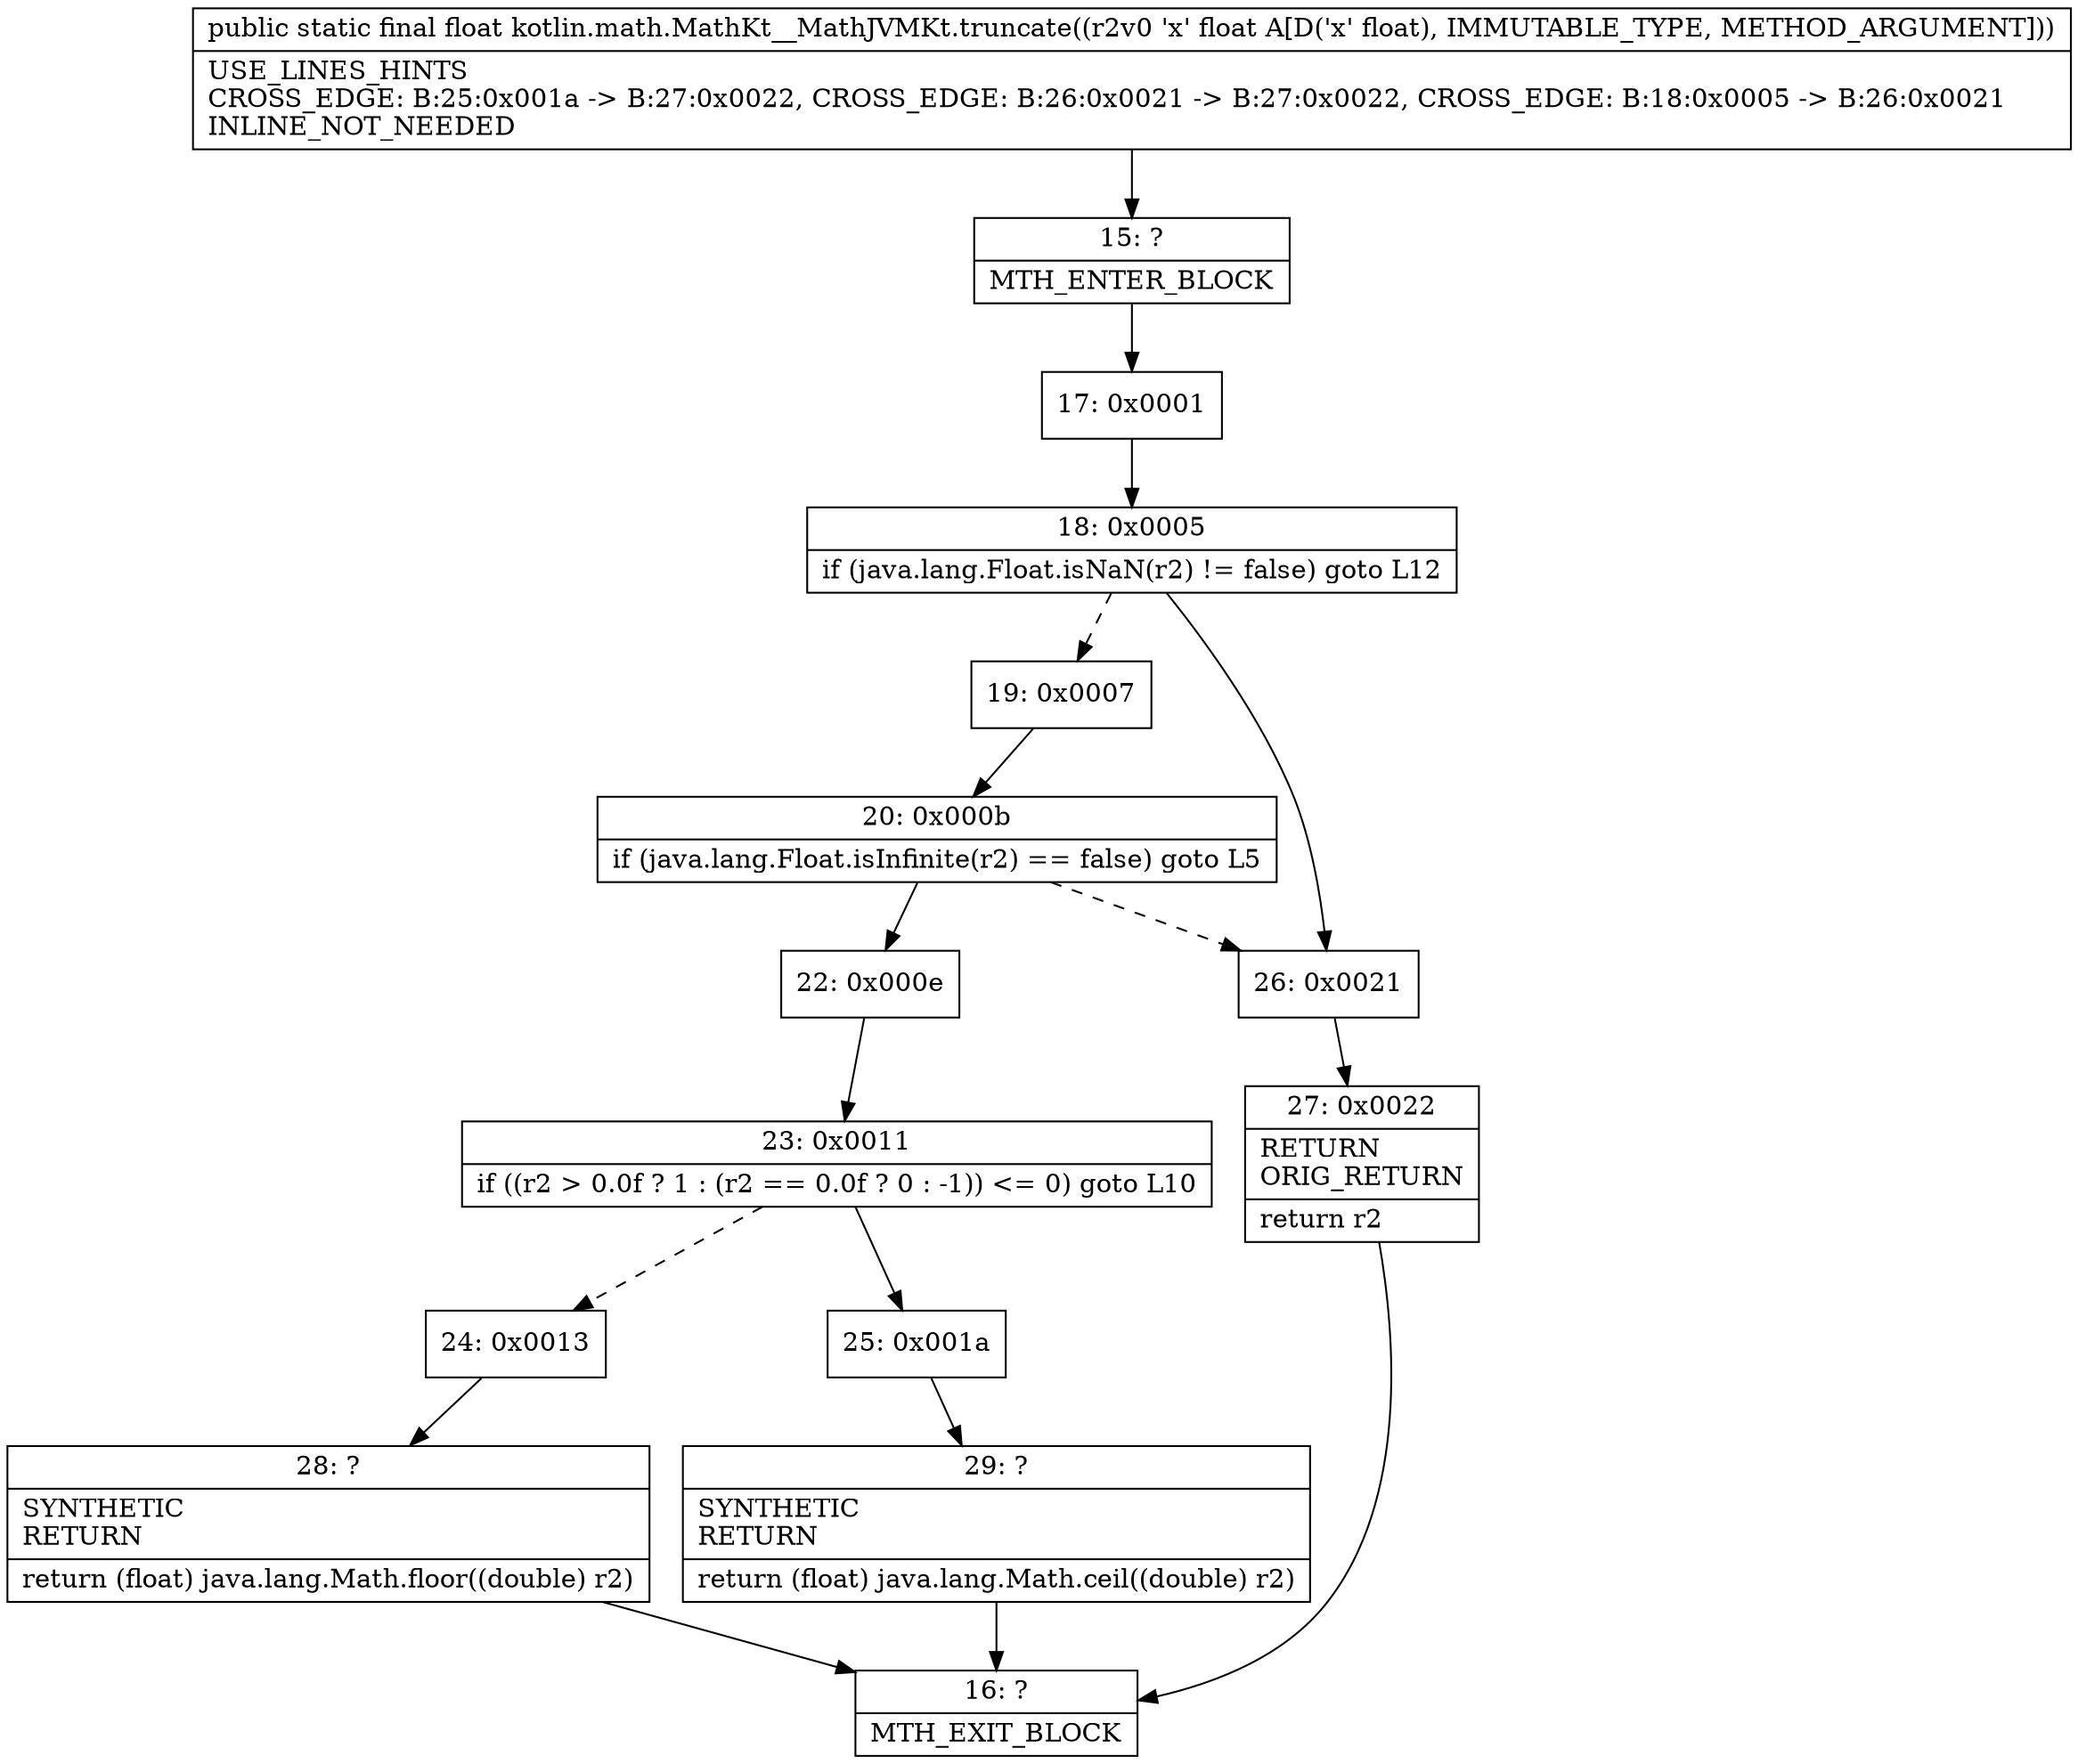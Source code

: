 digraph "CFG forkotlin.math.MathKt__MathJVMKt.truncate(F)F" {
Node_15 [shape=record,label="{15\:\ ?|MTH_ENTER_BLOCK\l}"];
Node_17 [shape=record,label="{17\:\ 0x0001}"];
Node_18 [shape=record,label="{18\:\ 0x0005|if (java.lang.Float.isNaN(r2) != false) goto L12\l}"];
Node_19 [shape=record,label="{19\:\ 0x0007}"];
Node_20 [shape=record,label="{20\:\ 0x000b|if (java.lang.Float.isInfinite(r2) == false) goto L5\l}"];
Node_22 [shape=record,label="{22\:\ 0x000e}"];
Node_23 [shape=record,label="{23\:\ 0x0011|if ((r2 \> 0.0f ? 1 : (r2 == 0.0f ? 0 : \-1)) \<= 0) goto L10\l}"];
Node_24 [shape=record,label="{24\:\ 0x0013}"];
Node_28 [shape=record,label="{28\:\ ?|SYNTHETIC\lRETURN\l|return (float) java.lang.Math.floor((double) r2)\l}"];
Node_16 [shape=record,label="{16\:\ ?|MTH_EXIT_BLOCK\l}"];
Node_25 [shape=record,label="{25\:\ 0x001a}"];
Node_29 [shape=record,label="{29\:\ ?|SYNTHETIC\lRETURN\l|return (float) java.lang.Math.ceil((double) r2)\l}"];
Node_26 [shape=record,label="{26\:\ 0x0021}"];
Node_27 [shape=record,label="{27\:\ 0x0022|RETURN\lORIG_RETURN\l|return r2\l}"];
MethodNode[shape=record,label="{public static final float kotlin.math.MathKt__MathJVMKt.truncate((r2v0 'x' float A[D('x' float), IMMUTABLE_TYPE, METHOD_ARGUMENT]))  | USE_LINES_HINTS\lCROSS_EDGE: B:25:0x001a \-\> B:27:0x0022, CROSS_EDGE: B:26:0x0021 \-\> B:27:0x0022, CROSS_EDGE: B:18:0x0005 \-\> B:26:0x0021\lINLINE_NOT_NEEDED\l}"];
MethodNode -> Node_15;Node_15 -> Node_17;
Node_17 -> Node_18;
Node_18 -> Node_19[style=dashed];
Node_18 -> Node_26;
Node_19 -> Node_20;
Node_20 -> Node_22;
Node_20 -> Node_26[style=dashed];
Node_22 -> Node_23;
Node_23 -> Node_24[style=dashed];
Node_23 -> Node_25;
Node_24 -> Node_28;
Node_28 -> Node_16;
Node_25 -> Node_29;
Node_29 -> Node_16;
Node_26 -> Node_27;
Node_27 -> Node_16;
}

